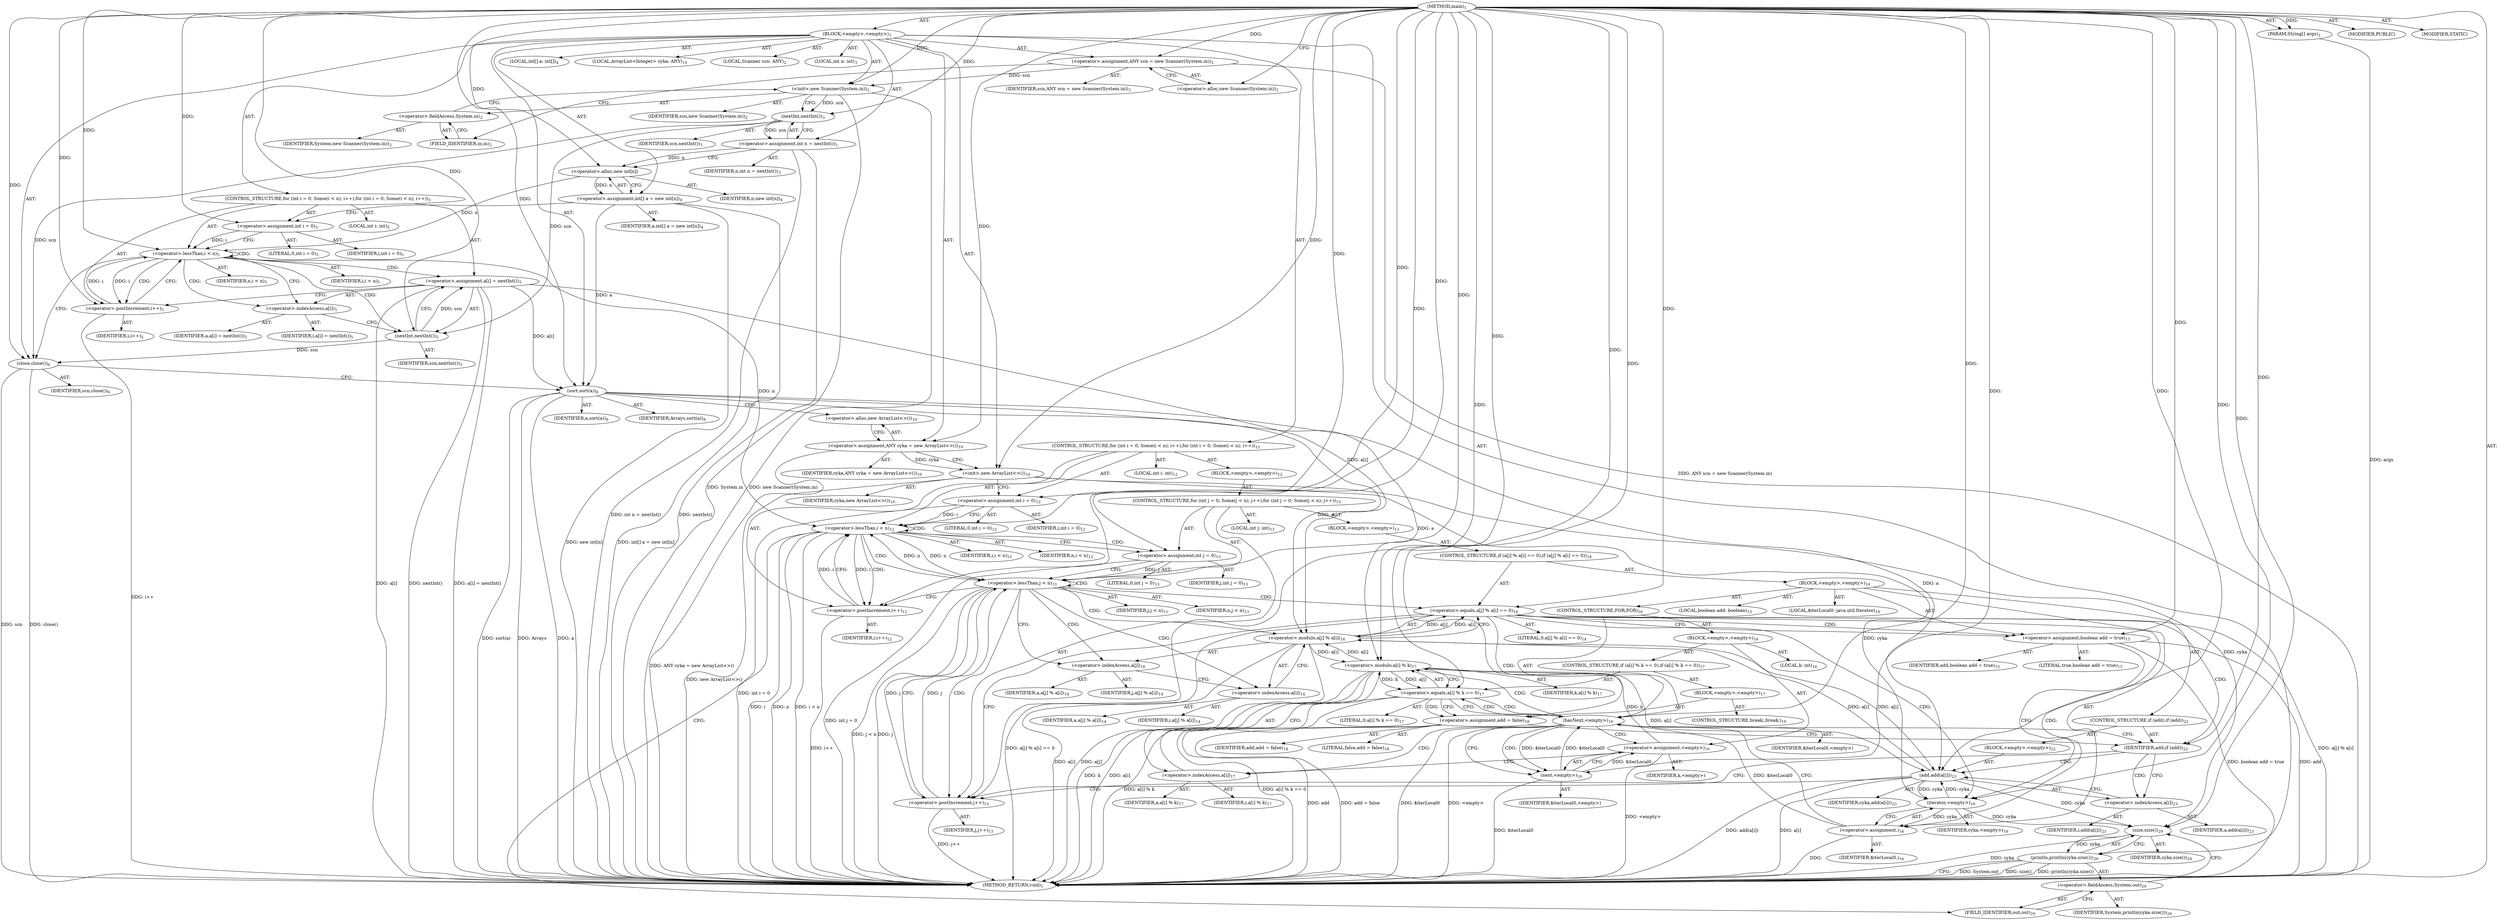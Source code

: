 digraph "main" {  
"21" [label = <(METHOD,main)<SUB>1</SUB>> ]
"22" [label = <(PARAM,String[] args)<SUB>1</SUB>> ]
"23" [label = <(BLOCK,&lt;empty&gt;,&lt;empty&gt;)<SUB>1</SUB>> ]
"4" [label = <(LOCAL,Scanner scn: ANY)<SUB>2</SUB>> ]
"24" [label = <(&lt;operator&gt;.assignment,ANY scn = new Scanner(System.in))<SUB>2</SUB>> ]
"25" [label = <(IDENTIFIER,scn,ANY scn = new Scanner(System.in))<SUB>2</SUB>> ]
"26" [label = <(&lt;operator&gt;.alloc,new Scanner(System.in))<SUB>2</SUB>> ]
"27" [label = <(&lt;init&gt;,new Scanner(System.in))<SUB>2</SUB>> ]
"3" [label = <(IDENTIFIER,scn,new Scanner(System.in))<SUB>2</SUB>> ]
"28" [label = <(&lt;operator&gt;.fieldAccess,System.in)<SUB>2</SUB>> ]
"29" [label = <(IDENTIFIER,System,new Scanner(System.in))<SUB>2</SUB>> ]
"30" [label = <(FIELD_IDENTIFIER,in,in)<SUB>2</SUB>> ]
"31" [label = <(LOCAL,int n: int)<SUB>3</SUB>> ]
"32" [label = <(&lt;operator&gt;.assignment,int n = nextInt())<SUB>3</SUB>> ]
"33" [label = <(IDENTIFIER,n,int n = nextInt())<SUB>3</SUB>> ]
"34" [label = <(nextInt,nextInt())<SUB>3</SUB>> ]
"35" [label = <(IDENTIFIER,scn,nextInt())<SUB>3</SUB>> ]
"36" [label = <(LOCAL,int[] a: int[])<SUB>4</SUB>> ]
"37" [label = <(&lt;operator&gt;.assignment,int[] a = new int[n])<SUB>4</SUB>> ]
"38" [label = <(IDENTIFIER,a,int[] a = new int[n])<SUB>4</SUB>> ]
"39" [label = <(&lt;operator&gt;.alloc,new int[n])> ]
"40" [label = <(IDENTIFIER,n,new int[n])<SUB>4</SUB>> ]
"41" [label = <(CONTROL_STRUCTURE,for (int i = 0; Some(i &lt; n); i++),for (int i = 0; Some(i &lt; n); i++))<SUB>5</SUB>> ]
"42" [label = <(LOCAL,int i: int)<SUB>5</SUB>> ]
"43" [label = <(&lt;operator&gt;.assignment,int i = 0)<SUB>5</SUB>> ]
"44" [label = <(IDENTIFIER,i,int i = 0)<SUB>5</SUB>> ]
"45" [label = <(LITERAL,0,int i = 0)<SUB>5</SUB>> ]
"46" [label = <(&lt;operator&gt;.lessThan,i &lt; n)<SUB>5</SUB>> ]
"47" [label = <(IDENTIFIER,i,i &lt; n)<SUB>5</SUB>> ]
"48" [label = <(IDENTIFIER,n,i &lt; n)<SUB>5</SUB>> ]
"49" [label = <(&lt;operator&gt;.postIncrement,i++)<SUB>5</SUB>> ]
"50" [label = <(IDENTIFIER,i,i++)<SUB>5</SUB>> ]
"51" [label = <(&lt;operator&gt;.assignment,a[i] = nextInt())<SUB>5</SUB>> ]
"52" [label = <(&lt;operator&gt;.indexAccess,a[i])<SUB>5</SUB>> ]
"53" [label = <(IDENTIFIER,a,a[i] = nextInt())<SUB>5</SUB>> ]
"54" [label = <(IDENTIFIER,i,a[i] = nextInt())<SUB>5</SUB>> ]
"55" [label = <(nextInt,nextInt())<SUB>5</SUB>> ]
"56" [label = <(IDENTIFIER,scn,nextInt())<SUB>5</SUB>> ]
"57" [label = <(close,close())<SUB>6</SUB>> ]
"58" [label = <(IDENTIFIER,scn,close())<SUB>6</SUB>> ]
"59" [label = <(sort,sort(a))<SUB>8</SUB>> ]
"60" [label = <(IDENTIFIER,Arrays,sort(a))<SUB>8</SUB>> ]
"61" [label = <(IDENTIFIER,a,sort(a))<SUB>8</SUB>> ]
"6" [label = <(LOCAL,ArrayList&lt;Integer&gt; cyka: ANY)<SUB>10</SUB>> ]
"62" [label = <(&lt;operator&gt;.assignment,ANY cyka = new ArrayList&lt;&gt;())<SUB>10</SUB>> ]
"63" [label = <(IDENTIFIER,cyka,ANY cyka = new ArrayList&lt;&gt;())<SUB>10</SUB>> ]
"64" [label = <(&lt;operator&gt;.alloc,new ArrayList&lt;&gt;())<SUB>10</SUB>> ]
"65" [label = <(&lt;init&gt;,new ArrayList&lt;&gt;())<SUB>10</SUB>> ]
"5" [label = <(IDENTIFIER,cyka,new ArrayList&lt;&gt;())<SUB>10</SUB>> ]
"66" [label = <(CONTROL_STRUCTURE,for (int i = 0; Some(i &lt; n); i++),for (int i = 0; Some(i &lt; n); i++))<SUB>12</SUB>> ]
"67" [label = <(LOCAL,int i: int)<SUB>12</SUB>> ]
"68" [label = <(&lt;operator&gt;.assignment,int i = 0)<SUB>12</SUB>> ]
"69" [label = <(IDENTIFIER,i,int i = 0)<SUB>12</SUB>> ]
"70" [label = <(LITERAL,0,int i = 0)<SUB>12</SUB>> ]
"71" [label = <(&lt;operator&gt;.lessThan,i &lt; n)<SUB>12</SUB>> ]
"72" [label = <(IDENTIFIER,i,i &lt; n)<SUB>12</SUB>> ]
"73" [label = <(IDENTIFIER,n,i &lt; n)<SUB>12</SUB>> ]
"74" [label = <(&lt;operator&gt;.postIncrement,i++)<SUB>12</SUB>> ]
"75" [label = <(IDENTIFIER,i,i++)<SUB>12</SUB>> ]
"76" [label = <(BLOCK,&lt;empty&gt;,&lt;empty&gt;)<SUB>12</SUB>> ]
"77" [label = <(CONTROL_STRUCTURE,for (int j = 0; Some(j &lt; n); j++),for (int j = 0; Some(j &lt; n); j++))<SUB>13</SUB>> ]
"78" [label = <(LOCAL,int j: int)<SUB>13</SUB>> ]
"79" [label = <(&lt;operator&gt;.assignment,int j = 0)<SUB>13</SUB>> ]
"80" [label = <(IDENTIFIER,j,int j = 0)<SUB>13</SUB>> ]
"81" [label = <(LITERAL,0,int j = 0)<SUB>13</SUB>> ]
"82" [label = <(&lt;operator&gt;.lessThan,j &lt; n)<SUB>13</SUB>> ]
"83" [label = <(IDENTIFIER,j,j &lt; n)<SUB>13</SUB>> ]
"84" [label = <(IDENTIFIER,n,j &lt; n)<SUB>13</SUB>> ]
"85" [label = <(&lt;operator&gt;.postIncrement,j++)<SUB>13</SUB>> ]
"86" [label = <(IDENTIFIER,j,j++)<SUB>13</SUB>> ]
"87" [label = <(BLOCK,&lt;empty&gt;,&lt;empty&gt;)<SUB>13</SUB>> ]
"88" [label = <(CONTROL_STRUCTURE,if (a[j] % a[i] == 0),if (a[j] % a[i] == 0))<SUB>14</SUB>> ]
"89" [label = <(&lt;operator&gt;.equals,a[j] % a[i] == 0)<SUB>14</SUB>> ]
"90" [label = <(&lt;operator&gt;.modulo,a[j] % a[i])<SUB>14</SUB>> ]
"91" [label = <(&lt;operator&gt;.indexAccess,a[j])<SUB>14</SUB>> ]
"92" [label = <(IDENTIFIER,a,a[j] % a[i])<SUB>14</SUB>> ]
"93" [label = <(IDENTIFIER,j,a[j] % a[i])<SUB>14</SUB>> ]
"94" [label = <(&lt;operator&gt;.indexAccess,a[i])<SUB>14</SUB>> ]
"95" [label = <(IDENTIFIER,a,a[j] % a[i])<SUB>14</SUB>> ]
"96" [label = <(IDENTIFIER,i,a[j] % a[i])<SUB>14</SUB>> ]
"97" [label = <(LITERAL,0,a[j] % a[i] == 0)<SUB>14</SUB>> ]
"98" [label = <(BLOCK,&lt;empty&gt;,&lt;empty&gt;)<SUB>14</SUB>> ]
"99" [label = <(LOCAL,boolean add: boolean)<SUB>15</SUB>> ]
"100" [label = <(&lt;operator&gt;.assignment,boolean add = true)<SUB>15</SUB>> ]
"101" [label = <(IDENTIFIER,add,boolean add = true)<SUB>15</SUB>> ]
"102" [label = <(LITERAL,true,boolean add = true)<SUB>15</SUB>> ]
"103" [label = <(LOCAL,$iterLocal0: java.util.Iterator)<SUB>16</SUB>> ]
"104" [label = <(&lt;operator&gt;.assignment,)<SUB>16</SUB>> ]
"105" [label = <(IDENTIFIER,$iterLocal0,)<SUB>16</SUB>> ]
"106" [label = <(iterator,&lt;empty&gt;)<SUB>16</SUB>> ]
"107" [label = <(IDENTIFIER,cyka,&lt;empty&gt;)<SUB>16</SUB>> ]
"108" [label = <(CONTROL_STRUCTURE,FOR,FOR)<SUB>16</SUB>> ]
"109" [label = <(hasNext,&lt;empty&gt;)<SUB>16</SUB>> ]
"110" [label = <(IDENTIFIER,$iterLocal0,&lt;empty&gt;)> ]
"111" [label = <(BLOCK,&lt;empty&gt;,&lt;empty&gt;)<SUB>16</SUB>> ]
"112" [label = <(LOCAL,k: int)<SUB>16</SUB>> ]
"113" [label = <(&lt;operator&gt;.assignment,&lt;empty&gt;)<SUB>16</SUB>> ]
"114" [label = <(IDENTIFIER,k,&lt;empty&gt;)> ]
"115" [label = <(next,&lt;empty&gt;)<SUB>16</SUB>> ]
"116" [label = <(IDENTIFIER,$iterLocal0,&lt;empty&gt;)> ]
"117" [label = <(CONTROL_STRUCTURE,if (a[i] % k == 0),if (a[i] % k == 0))<SUB>17</SUB>> ]
"118" [label = <(&lt;operator&gt;.equals,a[i] % k == 0)<SUB>17</SUB>> ]
"119" [label = <(&lt;operator&gt;.modulo,a[i] % k)<SUB>17</SUB>> ]
"120" [label = <(&lt;operator&gt;.indexAccess,a[i])<SUB>17</SUB>> ]
"121" [label = <(IDENTIFIER,a,a[i] % k)<SUB>17</SUB>> ]
"122" [label = <(IDENTIFIER,i,a[i] % k)<SUB>17</SUB>> ]
"123" [label = <(IDENTIFIER,k,a[i] % k)<SUB>17</SUB>> ]
"124" [label = <(LITERAL,0,a[i] % k == 0)<SUB>17</SUB>> ]
"125" [label = <(BLOCK,&lt;empty&gt;,&lt;empty&gt;)<SUB>17</SUB>> ]
"126" [label = <(&lt;operator&gt;.assignment,add = false)<SUB>18</SUB>> ]
"127" [label = <(IDENTIFIER,add,add = false)<SUB>18</SUB>> ]
"128" [label = <(LITERAL,false,add = false)<SUB>18</SUB>> ]
"129" [label = <(CONTROL_STRUCTURE,break;,break;)<SUB>19</SUB>> ]
"130" [label = <(CONTROL_STRUCTURE,if (add),if (add))<SUB>22</SUB>> ]
"131" [label = <(IDENTIFIER,add,if (add))<SUB>22</SUB>> ]
"132" [label = <(BLOCK,&lt;empty&gt;,&lt;empty&gt;)<SUB>22</SUB>> ]
"133" [label = <(add,add(a[i]))<SUB>23</SUB>> ]
"134" [label = <(IDENTIFIER,cyka,add(a[i]))<SUB>23</SUB>> ]
"135" [label = <(&lt;operator&gt;.indexAccess,a[i])<SUB>23</SUB>> ]
"136" [label = <(IDENTIFIER,a,add(a[i]))<SUB>23</SUB>> ]
"137" [label = <(IDENTIFIER,i,add(a[i]))<SUB>23</SUB>> ]
"138" [label = <(println,println(cyka.size()))<SUB>29</SUB>> ]
"139" [label = <(&lt;operator&gt;.fieldAccess,System.out)<SUB>29</SUB>> ]
"140" [label = <(IDENTIFIER,System,println(cyka.size()))<SUB>29</SUB>> ]
"141" [label = <(FIELD_IDENTIFIER,out,out)<SUB>29</SUB>> ]
"142" [label = <(size,size())<SUB>29</SUB>> ]
"143" [label = <(IDENTIFIER,cyka,size())<SUB>29</SUB>> ]
"144" [label = <(MODIFIER,PUBLIC)> ]
"145" [label = <(MODIFIER,STATIC)> ]
"146" [label = <(METHOD_RETURN,void)<SUB>1</SUB>> ]
  "21" -> "22"  [ label = "AST: "] 
  "21" -> "23"  [ label = "AST: "] 
  "21" -> "144"  [ label = "AST: "] 
  "21" -> "145"  [ label = "AST: "] 
  "21" -> "146"  [ label = "AST: "] 
  "23" -> "4"  [ label = "AST: "] 
  "23" -> "24"  [ label = "AST: "] 
  "23" -> "27"  [ label = "AST: "] 
  "23" -> "31"  [ label = "AST: "] 
  "23" -> "32"  [ label = "AST: "] 
  "23" -> "36"  [ label = "AST: "] 
  "23" -> "37"  [ label = "AST: "] 
  "23" -> "41"  [ label = "AST: "] 
  "23" -> "57"  [ label = "AST: "] 
  "23" -> "59"  [ label = "AST: "] 
  "23" -> "6"  [ label = "AST: "] 
  "23" -> "62"  [ label = "AST: "] 
  "23" -> "65"  [ label = "AST: "] 
  "23" -> "66"  [ label = "AST: "] 
  "23" -> "138"  [ label = "AST: "] 
  "24" -> "25"  [ label = "AST: "] 
  "24" -> "26"  [ label = "AST: "] 
  "27" -> "3"  [ label = "AST: "] 
  "27" -> "28"  [ label = "AST: "] 
  "28" -> "29"  [ label = "AST: "] 
  "28" -> "30"  [ label = "AST: "] 
  "32" -> "33"  [ label = "AST: "] 
  "32" -> "34"  [ label = "AST: "] 
  "34" -> "35"  [ label = "AST: "] 
  "37" -> "38"  [ label = "AST: "] 
  "37" -> "39"  [ label = "AST: "] 
  "39" -> "40"  [ label = "AST: "] 
  "41" -> "42"  [ label = "AST: "] 
  "41" -> "43"  [ label = "AST: "] 
  "41" -> "46"  [ label = "AST: "] 
  "41" -> "49"  [ label = "AST: "] 
  "41" -> "51"  [ label = "AST: "] 
  "43" -> "44"  [ label = "AST: "] 
  "43" -> "45"  [ label = "AST: "] 
  "46" -> "47"  [ label = "AST: "] 
  "46" -> "48"  [ label = "AST: "] 
  "49" -> "50"  [ label = "AST: "] 
  "51" -> "52"  [ label = "AST: "] 
  "51" -> "55"  [ label = "AST: "] 
  "52" -> "53"  [ label = "AST: "] 
  "52" -> "54"  [ label = "AST: "] 
  "55" -> "56"  [ label = "AST: "] 
  "57" -> "58"  [ label = "AST: "] 
  "59" -> "60"  [ label = "AST: "] 
  "59" -> "61"  [ label = "AST: "] 
  "62" -> "63"  [ label = "AST: "] 
  "62" -> "64"  [ label = "AST: "] 
  "65" -> "5"  [ label = "AST: "] 
  "66" -> "67"  [ label = "AST: "] 
  "66" -> "68"  [ label = "AST: "] 
  "66" -> "71"  [ label = "AST: "] 
  "66" -> "74"  [ label = "AST: "] 
  "66" -> "76"  [ label = "AST: "] 
  "68" -> "69"  [ label = "AST: "] 
  "68" -> "70"  [ label = "AST: "] 
  "71" -> "72"  [ label = "AST: "] 
  "71" -> "73"  [ label = "AST: "] 
  "74" -> "75"  [ label = "AST: "] 
  "76" -> "77"  [ label = "AST: "] 
  "77" -> "78"  [ label = "AST: "] 
  "77" -> "79"  [ label = "AST: "] 
  "77" -> "82"  [ label = "AST: "] 
  "77" -> "85"  [ label = "AST: "] 
  "77" -> "87"  [ label = "AST: "] 
  "79" -> "80"  [ label = "AST: "] 
  "79" -> "81"  [ label = "AST: "] 
  "82" -> "83"  [ label = "AST: "] 
  "82" -> "84"  [ label = "AST: "] 
  "85" -> "86"  [ label = "AST: "] 
  "87" -> "88"  [ label = "AST: "] 
  "88" -> "89"  [ label = "AST: "] 
  "88" -> "98"  [ label = "AST: "] 
  "89" -> "90"  [ label = "AST: "] 
  "89" -> "97"  [ label = "AST: "] 
  "90" -> "91"  [ label = "AST: "] 
  "90" -> "94"  [ label = "AST: "] 
  "91" -> "92"  [ label = "AST: "] 
  "91" -> "93"  [ label = "AST: "] 
  "94" -> "95"  [ label = "AST: "] 
  "94" -> "96"  [ label = "AST: "] 
  "98" -> "99"  [ label = "AST: "] 
  "98" -> "100"  [ label = "AST: "] 
  "98" -> "103"  [ label = "AST: "] 
  "98" -> "104"  [ label = "AST: "] 
  "98" -> "108"  [ label = "AST: "] 
  "98" -> "130"  [ label = "AST: "] 
  "100" -> "101"  [ label = "AST: "] 
  "100" -> "102"  [ label = "AST: "] 
  "104" -> "105"  [ label = "AST: "] 
  "104" -> "106"  [ label = "AST: "] 
  "106" -> "107"  [ label = "AST: "] 
  "108" -> "109"  [ label = "AST: "] 
  "108" -> "111"  [ label = "AST: "] 
  "109" -> "110"  [ label = "AST: "] 
  "111" -> "112"  [ label = "AST: "] 
  "111" -> "113"  [ label = "AST: "] 
  "111" -> "117"  [ label = "AST: "] 
  "113" -> "114"  [ label = "AST: "] 
  "113" -> "115"  [ label = "AST: "] 
  "115" -> "116"  [ label = "AST: "] 
  "117" -> "118"  [ label = "AST: "] 
  "117" -> "125"  [ label = "AST: "] 
  "118" -> "119"  [ label = "AST: "] 
  "118" -> "124"  [ label = "AST: "] 
  "119" -> "120"  [ label = "AST: "] 
  "119" -> "123"  [ label = "AST: "] 
  "120" -> "121"  [ label = "AST: "] 
  "120" -> "122"  [ label = "AST: "] 
  "125" -> "126"  [ label = "AST: "] 
  "125" -> "129"  [ label = "AST: "] 
  "126" -> "127"  [ label = "AST: "] 
  "126" -> "128"  [ label = "AST: "] 
  "130" -> "131"  [ label = "AST: "] 
  "130" -> "132"  [ label = "AST: "] 
  "132" -> "133"  [ label = "AST: "] 
  "133" -> "134"  [ label = "AST: "] 
  "133" -> "135"  [ label = "AST: "] 
  "135" -> "136"  [ label = "AST: "] 
  "135" -> "137"  [ label = "AST: "] 
  "138" -> "139"  [ label = "AST: "] 
  "138" -> "142"  [ label = "AST: "] 
  "139" -> "140"  [ label = "AST: "] 
  "139" -> "141"  [ label = "AST: "] 
  "142" -> "143"  [ label = "AST: "] 
  "24" -> "30"  [ label = "CFG: "] 
  "27" -> "34"  [ label = "CFG: "] 
  "32" -> "39"  [ label = "CFG: "] 
  "37" -> "43"  [ label = "CFG: "] 
  "57" -> "59"  [ label = "CFG: "] 
  "59" -> "64"  [ label = "CFG: "] 
  "62" -> "65"  [ label = "CFG: "] 
  "65" -> "68"  [ label = "CFG: "] 
  "138" -> "146"  [ label = "CFG: "] 
  "26" -> "24"  [ label = "CFG: "] 
  "28" -> "27"  [ label = "CFG: "] 
  "34" -> "32"  [ label = "CFG: "] 
  "39" -> "37"  [ label = "CFG: "] 
  "43" -> "46"  [ label = "CFG: "] 
  "46" -> "52"  [ label = "CFG: "] 
  "46" -> "57"  [ label = "CFG: "] 
  "49" -> "46"  [ label = "CFG: "] 
  "51" -> "49"  [ label = "CFG: "] 
  "64" -> "62"  [ label = "CFG: "] 
  "68" -> "71"  [ label = "CFG: "] 
  "71" -> "79"  [ label = "CFG: "] 
  "71" -> "141"  [ label = "CFG: "] 
  "74" -> "71"  [ label = "CFG: "] 
  "139" -> "142"  [ label = "CFG: "] 
  "142" -> "138"  [ label = "CFG: "] 
  "30" -> "28"  [ label = "CFG: "] 
  "52" -> "55"  [ label = "CFG: "] 
  "55" -> "51"  [ label = "CFG: "] 
  "141" -> "139"  [ label = "CFG: "] 
  "79" -> "82"  [ label = "CFG: "] 
  "82" -> "91"  [ label = "CFG: "] 
  "82" -> "74"  [ label = "CFG: "] 
  "85" -> "82"  [ label = "CFG: "] 
  "89" -> "100"  [ label = "CFG: "] 
  "89" -> "85"  [ label = "CFG: "] 
  "90" -> "89"  [ label = "CFG: "] 
  "100" -> "106"  [ label = "CFG: "] 
  "104" -> "109"  [ label = "CFG: "] 
  "91" -> "94"  [ label = "CFG: "] 
  "94" -> "90"  [ label = "CFG: "] 
  "106" -> "104"  [ label = "CFG: "] 
  "109" -> "131"  [ label = "CFG: "] 
  "109" -> "115"  [ label = "CFG: "] 
  "131" -> "135"  [ label = "CFG: "] 
  "131" -> "85"  [ label = "CFG: "] 
  "113" -> "120"  [ label = "CFG: "] 
  "133" -> "85"  [ label = "CFG: "] 
  "115" -> "113"  [ label = "CFG: "] 
  "118" -> "109"  [ label = "CFG: "] 
  "118" -> "126"  [ label = "CFG: "] 
  "135" -> "133"  [ label = "CFG: "] 
  "119" -> "118"  [ label = "CFG: "] 
  "126" -> "131"  [ label = "CFG: "] 
  "120" -> "119"  [ label = "CFG: "] 
  "21" -> "26"  [ label = "CFG: "] 
  "22" -> "146"  [ label = "DDG: args"] 
  "24" -> "146"  [ label = "DDG: ANY scn = new Scanner(System.in)"] 
  "27" -> "146"  [ label = "DDG: System.in"] 
  "27" -> "146"  [ label = "DDG: new Scanner(System.in)"] 
  "32" -> "146"  [ label = "DDG: nextInt()"] 
  "32" -> "146"  [ label = "DDG: int n = nextInt()"] 
  "37" -> "146"  [ label = "DDG: new int[n]"] 
  "37" -> "146"  [ label = "DDG: int[] a = new int[n]"] 
  "57" -> "146"  [ label = "DDG: scn"] 
  "57" -> "146"  [ label = "DDG: close()"] 
  "59" -> "146"  [ label = "DDG: a"] 
  "59" -> "146"  [ label = "DDG: sort(a)"] 
  "62" -> "146"  [ label = "DDG: ANY cyka = new ArrayList&lt;&gt;()"] 
  "65" -> "146"  [ label = "DDG: new ArrayList&lt;&gt;()"] 
  "68" -> "146"  [ label = "DDG: int i = 0"] 
  "71" -> "146"  [ label = "DDG: i"] 
  "71" -> "146"  [ label = "DDG: n"] 
  "71" -> "146"  [ label = "DDG: i &lt; n"] 
  "138" -> "146"  [ label = "DDG: System.out"] 
  "142" -> "146"  [ label = "DDG: cyka"] 
  "138" -> "146"  [ label = "DDG: size()"] 
  "138" -> "146"  [ label = "DDG: println(cyka.size())"] 
  "79" -> "146"  [ label = "DDG: int j = 0"] 
  "82" -> "146"  [ label = "DDG: j"] 
  "82" -> "146"  [ label = "DDG: j &lt; n"] 
  "74" -> "146"  [ label = "DDG: i++"] 
  "90" -> "146"  [ label = "DDG: a[j]"] 
  "90" -> "146"  [ label = "DDG: a[i]"] 
  "89" -> "146"  [ label = "DDG: a[j] % a[i]"] 
  "89" -> "146"  [ label = "DDG: a[j] % a[i] == 0"] 
  "100" -> "146"  [ label = "DDG: add"] 
  "100" -> "146"  [ label = "DDG: boolean add = true"] 
  "104" -> "146"  [ label = "DDG: "] 
  "109" -> "146"  [ label = "DDG: $iterLocal0"] 
  "109" -> "146"  [ label = "DDG: &lt;empty&gt;"] 
  "115" -> "146"  [ label = "DDG: $iterLocal0"] 
  "113" -> "146"  [ label = "DDG: &lt;empty&gt;"] 
  "119" -> "146"  [ label = "DDG: a[i]"] 
  "119" -> "146"  [ label = "DDG: k"] 
  "118" -> "146"  [ label = "DDG: a[i] % k"] 
  "118" -> "146"  [ label = "DDG: a[i] % k == 0"] 
  "126" -> "146"  [ label = "DDG: add"] 
  "126" -> "146"  [ label = "DDG: add = false"] 
  "133" -> "146"  [ label = "DDG: a[i]"] 
  "133" -> "146"  [ label = "DDG: add(a[i])"] 
  "85" -> "146"  [ label = "DDG: j++"] 
  "51" -> "146"  [ label = "DDG: a[i]"] 
  "51" -> "146"  [ label = "DDG: nextInt()"] 
  "51" -> "146"  [ label = "DDG: a[i] = nextInt()"] 
  "49" -> "146"  [ label = "DDG: i++"] 
  "59" -> "146"  [ label = "DDG: Arrays"] 
  "21" -> "22"  [ label = "DDG: "] 
  "21" -> "24"  [ label = "DDG: "] 
  "34" -> "32"  [ label = "DDG: scn"] 
  "39" -> "37"  [ label = "DDG: n"] 
  "21" -> "62"  [ label = "DDG: "] 
  "24" -> "27"  [ label = "DDG: scn"] 
  "21" -> "27"  [ label = "DDG: "] 
  "21" -> "43"  [ label = "DDG: "] 
  "55" -> "51"  [ label = "DDG: scn"] 
  "34" -> "57"  [ label = "DDG: scn"] 
  "55" -> "57"  [ label = "DDG: scn"] 
  "21" -> "57"  [ label = "DDG: "] 
  "21" -> "59"  [ label = "DDG: "] 
  "37" -> "59"  [ label = "DDG: a"] 
  "51" -> "59"  [ label = "DDG: a[i]"] 
  "62" -> "65"  [ label = "DDG: cyka"] 
  "21" -> "65"  [ label = "DDG: "] 
  "21" -> "68"  [ label = "DDG: "] 
  "142" -> "138"  [ label = "DDG: cyka"] 
  "27" -> "34"  [ label = "DDG: scn"] 
  "21" -> "34"  [ label = "DDG: "] 
  "32" -> "39"  [ label = "DDG: n"] 
  "21" -> "39"  [ label = "DDG: "] 
  "43" -> "46"  [ label = "DDG: i"] 
  "49" -> "46"  [ label = "DDG: i"] 
  "21" -> "46"  [ label = "DDG: "] 
  "39" -> "46"  [ label = "DDG: n"] 
  "46" -> "49"  [ label = "DDG: i"] 
  "21" -> "49"  [ label = "DDG: "] 
  "68" -> "71"  [ label = "DDG: i"] 
  "74" -> "71"  [ label = "DDG: i"] 
  "21" -> "71"  [ label = "DDG: "] 
  "46" -> "71"  [ label = "DDG: n"] 
  "82" -> "71"  [ label = "DDG: n"] 
  "71" -> "74"  [ label = "DDG: i"] 
  "21" -> "74"  [ label = "DDG: "] 
  "65" -> "142"  [ label = "DDG: cyka"] 
  "106" -> "142"  [ label = "DDG: cyka"] 
  "133" -> "142"  [ label = "DDG: cyka"] 
  "21" -> "142"  [ label = "DDG: "] 
  "34" -> "55"  [ label = "DDG: scn"] 
  "21" -> "55"  [ label = "DDG: "] 
  "21" -> "79"  [ label = "DDG: "] 
  "79" -> "82"  [ label = "DDG: j"] 
  "85" -> "82"  [ label = "DDG: j"] 
  "21" -> "82"  [ label = "DDG: "] 
  "71" -> "82"  [ label = "DDG: n"] 
  "82" -> "85"  [ label = "DDG: j"] 
  "21" -> "85"  [ label = "DDG: "] 
  "90" -> "89"  [ label = "DDG: a[j]"] 
  "90" -> "89"  [ label = "DDG: a[i]"] 
  "21" -> "89"  [ label = "DDG: "] 
  "21" -> "100"  [ label = "DDG: "] 
  "106" -> "104"  [ label = "DDG: cyka"] 
  "59" -> "90"  [ label = "DDG: a"] 
  "119" -> "90"  [ label = "DDG: a[i]"] 
  "133" -> "90"  [ label = "DDG: a[i]"] 
  "51" -> "90"  [ label = "DDG: a[i]"] 
  "21" -> "131"  [ label = "DDG: "] 
  "65" -> "106"  [ label = "DDG: cyka"] 
  "133" -> "106"  [ label = "DDG: cyka"] 
  "21" -> "106"  [ label = "DDG: "] 
  "104" -> "109"  [ label = "DDG: $iterLocal0"] 
  "115" -> "109"  [ label = "DDG: $iterLocal0"] 
  "21" -> "109"  [ label = "DDG: "] 
  "115" -> "113"  [ label = "DDG: $iterLocal0"] 
  "106" -> "133"  [ label = "DDG: cyka"] 
  "21" -> "133"  [ label = "DDG: "] 
  "59" -> "133"  [ label = "DDG: a"] 
  "90" -> "133"  [ label = "DDG: a[i]"] 
  "119" -> "133"  [ label = "DDG: a[i]"] 
  "109" -> "115"  [ label = "DDG: $iterLocal0"] 
  "21" -> "115"  [ label = "DDG: "] 
  "119" -> "118"  [ label = "DDG: a[i]"] 
  "119" -> "118"  [ label = "DDG: k"] 
  "21" -> "118"  [ label = "DDG: "] 
  "21" -> "126"  [ label = "DDG: "] 
  "59" -> "119"  [ label = "DDG: a"] 
  "90" -> "119"  [ label = "DDG: a[i]"] 
  "113" -> "119"  [ label = "DDG: k"] 
  "21" -> "119"  [ label = "DDG: "] 
  "46" -> "49"  [ label = "CDG: "] 
  "46" -> "51"  [ label = "CDG: "] 
  "46" -> "52"  [ label = "CDG: "] 
  "46" -> "46"  [ label = "CDG: "] 
  "46" -> "55"  [ label = "CDG: "] 
  "71" -> "74"  [ label = "CDG: "] 
  "71" -> "82"  [ label = "CDG: "] 
  "71" -> "79"  [ label = "CDG: "] 
  "71" -> "71"  [ label = "CDG: "] 
  "82" -> "94"  [ label = "CDG: "] 
  "82" -> "89"  [ label = "CDG: "] 
  "82" -> "85"  [ label = "CDG: "] 
  "82" -> "91"  [ label = "CDG: "] 
  "82" -> "82"  [ label = "CDG: "] 
  "82" -> "90"  [ label = "CDG: "] 
  "89" -> "131"  [ label = "CDG: "] 
  "89" -> "104"  [ label = "CDG: "] 
  "89" -> "106"  [ label = "CDG: "] 
  "89" -> "100"  [ label = "CDG: "] 
  "89" -> "109"  [ label = "CDG: "] 
  "109" -> "115"  [ label = "CDG: "] 
  "109" -> "120"  [ label = "CDG: "] 
  "109" -> "113"  [ label = "CDG: "] 
  "109" -> "119"  [ label = "CDG: "] 
  "109" -> "118"  [ label = "CDG: "] 
  "131" -> "135"  [ label = "CDG: "] 
  "131" -> "133"  [ label = "CDG: "] 
  "118" -> "126"  [ label = "CDG: "] 
  "118" -> "109"  [ label = "CDG: "] 
}
